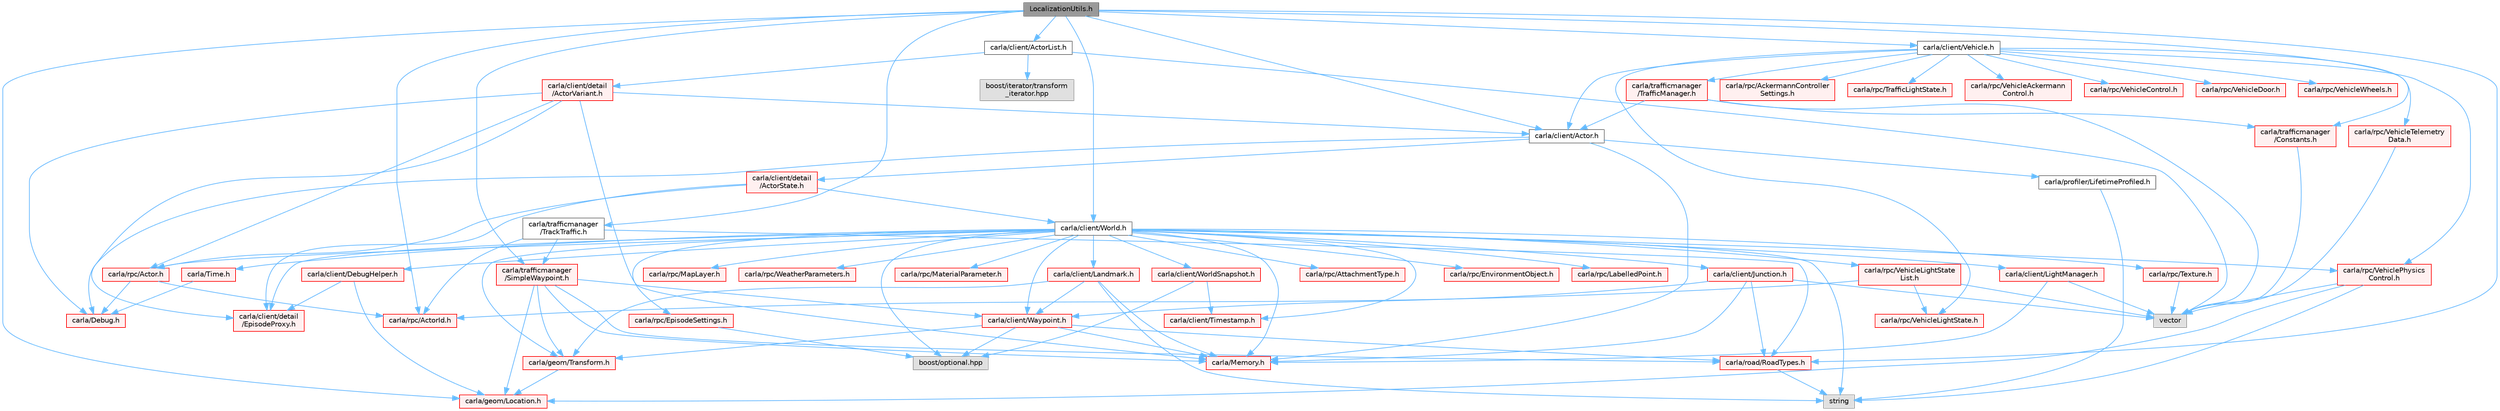 digraph "LocalizationUtils.h"
{
 // INTERACTIVE_SVG=YES
 // LATEX_PDF_SIZE
  bgcolor="transparent";
  edge [fontname=Helvetica,fontsize=10,labelfontname=Helvetica,labelfontsize=10];
  node [fontname=Helvetica,fontsize=10,shape=box,height=0.2,width=0.4];
  Node1 [id="Node000001",label="LocalizationUtils.h",height=0.2,width=0.4,color="gray40", fillcolor="grey60", style="filled", fontcolor="black",tooltip=" "];
  Node1 -> Node2 [id="edge1_Node000001_Node000002",color="steelblue1",style="solid",tooltip=" "];
  Node2 [id="Node000002",label="carla/client/Actor.h",height=0.2,width=0.4,color="grey40", fillcolor="white", style="filled",URL="$da/d48/client_2Actor_8h.html",tooltip=" "];
  Node2 -> Node3 [id="edge2_Node000002_Node000003",color="steelblue1",style="solid",tooltip=" "];
  Node3 [id="Node000003",label="carla/Debug.h",height=0.2,width=0.4,color="red", fillcolor="#FFF0F0", style="filled",URL="$d4/deb/Debug_8h.html",tooltip=" "];
  Node2 -> Node7 [id="edge3_Node000002_Node000007",color="steelblue1",style="solid",tooltip=" "];
  Node7 [id="Node000007",label="carla/Memory.h",height=0.2,width=0.4,color="red", fillcolor="#FFF0F0", style="filled",URL="$de/d5c/Memory_8h.html",tooltip=" "];
  Node2 -> Node12 [id="edge4_Node000002_Node000012",color="steelblue1",style="solid",tooltip=" "];
  Node12 [id="Node000012",label="carla/client/detail\l/ActorState.h",height=0.2,width=0.4,color="red", fillcolor="#FFF0F0", style="filled",URL="$d4/d22/client_2detail_2ActorState_8h.html",tooltip=" "];
  Node12 -> Node14 [id="edge5_Node000012_Node000014",color="steelblue1",style="solid",tooltip=" "];
  Node14 [id="Node000014",label="carla/client/World.h",height=0.2,width=0.4,color="grey40", fillcolor="white", style="filled",URL="$dd/d5b/World_8h.html",tooltip=" "];
  Node14 -> Node7 [id="edge6_Node000014_Node000007",color="steelblue1",style="solid",tooltip=" "];
  Node14 -> Node15 [id="edge7_Node000014_Node000015",color="steelblue1",style="solid",tooltip=" "];
  Node15 [id="Node000015",label="carla/Time.h",height=0.2,width=0.4,color="red", fillcolor="#FFF0F0", style="filled",URL="$d2/d33/Time_8h.html",tooltip=" "];
  Node15 -> Node3 [id="edge8_Node000015_Node000003",color="steelblue1",style="solid",tooltip=" "];
  Node14 -> Node18 [id="edge9_Node000014_Node000018",color="steelblue1",style="solid",tooltip=" "];
  Node18 [id="Node000018",label="carla/client/DebugHelper.h",height=0.2,width=0.4,color="red", fillcolor="#FFF0F0", style="filled",URL="$d1/dbe/DebugHelper_8h.html",tooltip=" "];
  Node18 -> Node19 [id="edge10_Node000018_Node000019",color="steelblue1",style="solid",tooltip=" "];
  Node19 [id="Node000019",label="carla/client/detail\l/EpisodeProxy.h",height=0.2,width=0.4,color="red", fillcolor="#FFF0F0", style="filled",URL="$dc/dc2/EpisodeProxy_8h.html",tooltip=" "];
  Node18 -> Node34 [id="edge11_Node000018_Node000034",color="steelblue1",style="solid",tooltip=" "];
  Node34 [id="Node000034",label="carla/geom/Location.h",height=0.2,width=0.4,color="red", fillcolor="#FFF0F0", style="filled",URL="$d9/d8b/geom_2Location_8h.html",tooltip=" "];
  Node14 -> Node57 [id="edge12_Node000014_Node000057",color="steelblue1",style="solid",tooltip=" "];
  Node57 [id="Node000057",label="carla/client/Landmark.h",height=0.2,width=0.4,color="red", fillcolor="#FFF0F0", style="filled",URL="$db/d18/Landmark_8h.html",tooltip=" "];
  Node57 -> Node7 [id="edge13_Node000057_Node000007",color="steelblue1",style="solid",tooltip=" "];
  Node57 -> Node58 [id="edge14_Node000057_Node000058",color="steelblue1",style="solid",tooltip=" "];
  Node58 [id="Node000058",label="carla/client/Waypoint.h",height=0.2,width=0.4,color="red", fillcolor="#FFF0F0", style="filled",URL="$d0/d47/client_2Waypoint_8h.html",tooltip=" "];
  Node58 -> Node7 [id="edge15_Node000058_Node000007",color="steelblue1",style="solid",tooltip=" "];
  Node58 -> Node33 [id="edge16_Node000058_Node000033",color="steelblue1",style="solid",tooltip=" "];
  Node33 [id="Node000033",label="carla/geom/Transform.h",height=0.2,width=0.4,color="red", fillcolor="#FFF0F0", style="filled",URL="$de/d17/geom_2Transform_8h.html",tooltip=" "];
  Node33 -> Node34 [id="edge17_Node000033_Node000034",color="steelblue1",style="solid",tooltip=" "];
  Node58 -> Node68 [id="edge18_Node000058_Node000068",color="steelblue1",style="solid",tooltip=" "];
  Node68 [id="Node000068",label="carla/road/RoadTypes.h",height=0.2,width=0.4,color="red", fillcolor="#FFF0F0", style="filled",URL="$d6/dbb/RoadTypes_8h.html",tooltip=" "];
  Node68 -> Node60 [id="edge19_Node000068_Node000060",color="steelblue1",style="solid",tooltip=" "];
  Node60 [id="Node000060",label="string",height=0.2,width=0.4,color="grey60", fillcolor="#E0E0E0", style="filled",tooltip=" "];
  Node58 -> Node81 [id="edge20_Node000058_Node000081",color="steelblue1",style="solid",tooltip=" "];
  Node81 [id="Node000081",label="boost/optional.hpp",height=0.2,width=0.4,color="grey60", fillcolor="#E0E0E0", style="filled",tooltip=" "];
  Node57 -> Node33 [id="edge21_Node000057_Node000033",color="steelblue1",style="solid",tooltip=" "];
  Node57 -> Node60 [id="edge22_Node000057_Node000060",color="steelblue1",style="solid",tooltip=" "];
  Node14 -> Node58 [id="edge23_Node000014_Node000058",color="steelblue1",style="solid",tooltip=" "];
  Node14 -> Node85 [id="edge24_Node000014_Node000085",color="steelblue1",style="solid",tooltip=" "];
  Node85 [id="Node000085",label="carla/client/Junction.h",height=0.2,width=0.4,color="red", fillcolor="#FFF0F0", style="filled",URL="$dd/d55/client_2Junction_8h.html",tooltip=" "];
  Node85 -> Node7 [id="edge25_Node000085_Node000007",color="steelblue1",style="solid",tooltip=" "];
  Node85 -> Node68 [id="edge26_Node000085_Node000068",color="steelblue1",style="solid",tooltip=" "];
  Node85 -> Node58 [id="edge27_Node000085_Node000058",color="steelblue1",style="solid",tooltip=" "];
  Node85 -> Node65 [id="edge28_Node000085_Node000065",color="steelblue1",style="solid",tooltip=" "];
  Node65 [id="Node000065",label="vector",height=0.2,width=0.4,color="grey60", fillcolor="#E0E0E0", style="filled",tooltip=" "];
  Node14 -> Node89 [id="edge29_Node000014_Node000089",color="steelblue1",style="solid",tooltip=" "];
  Node89 [id="Node000089",label="carla/client/LightManager.h",height=0.2,width=0.4,color="red", fillcolor="#FFF0F0", style="filled",URL="$dd/d9a/LightManager_8h.html",tooltip=" "];
  Node89 -> Node65 [id="edge30_Node000089_Node000065",color="steelblue1",style="solid",tooltip=" "];
  Node89 -> Node7 [id="edge31_Node000089_Node000007",color="steelblue1",style="solid",tooltip=" "];
  Node14 -> Node96 [id="edge32_Node000014_Node000096",color="steelblue1",style="solid",tooltip=" "];
  Node96 [id="Node000096",label="carla/client/Timestamp.h",height=0.2,width=0.4,color="red", fillcolor="#FFF0F0", style="filled",URL="$d7/d66/Timestamp_8h.html",tooltip=" "];
  Node14 -> Node97 [id="edge33_Node000014_Node000097",color="steelblue1",style="solid",tooltip=" "];
  Node97 [id="Node000097",label="carla/client/WorldSnapshot.h",height=0.2,width=0.4,color="red", fillcolor="#FFF0F0", style="filled",URL="$df/d11/WorldSnapshot_8h.html",tooltip=" "];
  Node97 -> Node96 [id="edge34_Node000097_Node000096",color="steelblue1",style="solid",tooltip=" "];
  Node97 -> Node81 [id="edge35_Node000097_Node000081",color="steelblue1",style="solid",tooltip=" "];
  Node14 -> Node19 [id="edge36_Node000014_Node000019",color="steelblue1",style="solid",tooltip=" "];
  Node14 -> Node33 [id="edge37_Node000014_Node000033",color="steelblue1",style="solid",tooltip=" "];
  Node14 -> Node126 [id="edge38_Node000014_Node000126",color="steelblue1",style="solid",tooltip=" "];
  Node126 [id="Node000126",label="carla/rpc/Actor.h",height=0.2,width=0.4,color="red", fillcolor="#FFF0F0", style="filled",URL="$d8/d73/rpc_2Actor_8h.html",tooltip=" "];
  Node126 -> Node3 [id="edge39_Node000126_Node000003",color="steelblue1",style="solid",tooltip=" "];
  Node126 -> Node99 [id="edge40_Node000126_Node000099",color="steelblue1",style="solid",tooltip=" "];
  Node99 [id="Node000099",label="carla/rpc/ActorId.h",height=0.2,width=0.4,color="red", fillcolor="#FFF0F0", style="filled",URL="$d3/d89/ActorId_8h.html",tooltip=" "];
  Node14 -> Node144 [id="edge41_Node000014_Node000144",color="steelblue1",style="solid",tooltip=" "];
  Node144 [id="Node000144",label="carla/rpc/AttachmentType.h",height=0.2,width=0.4,color="red", fillcolor="#FFF0F0", style="filled",URL="$d9/df7/AttachmentType_8h.html",tooltip=" "];
  Node14 -> Node145 [id="edge42_Node000014_Node000145",color="steelblue1",style="solid",tooltip=" "];
  Node145 [id="Node000145",label="carla/rpc/EpisodeSettings.h",height=0.2,width=0.4,color="red", fillcolor="#FFF0F0", style="filled",URL="$db/df7/LibCarla_2source_2carla_2rpc_2EpisodeSettings_8h.html",tooltip=" "];
  Node145 -> Node81 [id="edge43_Node000145_Node000081",color="steelblue1",style="solid",tooltip=" "];
  Node14 -> Node150 [id="edge44_Node000014_Node000150",color="steelblue1",style="solid",tooltip=" "];
  Node150 [id="Node000150",label="carla/rpc/EnvironmentObject.h",height=0.2,width=0.4,color="red", fillcolor="#FFF0F0", style="filled",URL="$de/d10/LibCarla_2source_2carla_2rpc_2EnvironmentObject_8h.html",tooltip=" "];
  Node14 -> Node152 [id="edge45_Node000014_Node000152",color="steelblue1",style="solid",tooltip=" "];
  Node152 [id="Node000152",label="carla/rpc/LabelledPoint.h",height=0.2,width=0.4,color="red", fillcolor="#FFF0F0", style="filled",URL="$d2/dd4/LabelledPoint_8h.html",tooltip=" "];
  Node14 -> Node154 [id="edge46_Node000014_Node000154",color="steelblue1",style="solid",tooltip=" "];
  Node154 [id="Node000154",label="carla/rpc/MapLayer.h",height=0.2,width=0.4,color="red", fillcolor="#FFF0F0", style="filled",URL="$d0/dc2/MapLayer_8h.html",tooltip=" "];
  Node14 -> Node155 [id="edge47_Node000014_Node000155",color="steelblue1",style="solid",tooltip=" "];
  Node155 [id="Node000155",label="carla/rpc/VehiclePhysics\lControl.h",height=0.2,width=0.4,color="red", fillcolor="#FFF0F0", style="filled",URL="$d1/d8e/LibCarla_2source_2carla_2rpc_2VehiclePhysicsControl_8h.html",tooltip=" "];
  Node155 -> Node34 [id="edge48_Node000155_Node000034",color="steelblue1",style="solid",tooltip=" "];
  Node155 -> Node60 [id="edge49_Node000155_Node000060",color="steelblue1",style="solid",tooltip=" "];
  Node155 -> Node65 [id="edge50_Node000155_Node000065",color="steelblue1",style="solid",tooltip=" "];
  Node14 -> Node162 [id="edge51_Node000014_Node000162",color="steelblue1",style="solid",tooltip=" "];
  Node162 [id="Node000162",label="carla/rpc/WeatherParameters.h",height=0.2,width=0.4,color="red", fillcolor="#FFF0F0", style="filled",URL="$da/d0c/LibCarla_2source_2carla_2rpc_2WeatherParameters_8h.html",tooltip=" "];
  Node14 -> Node165 [id="edge52_Node000014_Node000165",color="steelblue1",style="solid",tooltip=" "];
  Node165 [id="Node000165",label="carla/rpc/VehicleLightState\lList.h",height=0.2,width=0.4,color="red", fillcolor="#FFF0F0", style="filled",URL="$d8/d09/VehicleLightStateList_8h.html",tooltip=" "];
  Node165 -> Node99 [id="edge53_Node000165_Node000099",color="steelblue1",style="solid",tooltip=" "];
  Node165 -> Node166 [id="edge54_Node000165_Node000166",color="steelblue1",style="solid",tooltip=" "];
  Node166 [id="Node000166",label="carla/rpc/VehicleLightState.h",height=0.2,width=0.4,color="red", fillcolor="#FFF0F0", style="filled",URL="$d8/d64/LibCarla_2source_2carla_2rpc_2VehicleLightState_8h.html",tooltip=" "];
  Node165 -> Node65 [id="edge55_Node000165_Node000065",color="steelblue1",style="solid",tooltip=" "];
  Node14 -> Node169 [id="edge56_Node000014_Node000169",color="steelblue1",style="solid",tooltip=" "];
  Node169 [id="Node000169",label="carla/rpc/Texture.h",height=0.2,width=0.4,color="red", fillcolor="#FFF0F0", style="filled",URL="$d9/dbf/Texture_8h.html",tooltip=" "];
  Node169 -> Node65 [id="edge57_Node000169_Node000065",color="steelblue1",style="solid",tooltip=" "];
  Node14 -> Node170 [id="edge58_Node000014_Node000170",color="steelblue1",style="solid",tooltip=" "];
  Node170 [id="Node000170",label="carla/rpc/MaterialParameter.h",height=0.2,width=0.4,color="red", fillcolor="#FFF0F0", style="filled",URL="$d7/d10/MaterialParameter_8h.html",tooltip=" "];
  Node14 -> Node60 [id="edge59_Node000014_Node000060",color="steelblue1",style="solid",tooltip=" "];
  Node14 -> Node81 [id="edge60_Node000014_Node000081",color="steelblue1",style="solid",tooltip=" "];
  Node12 -> Node19 [id="edge61_Node000012_Node000019",color="steelblue1",style="solid",tooltip=" "];
  Node12 -> Node126 [id="edge62_Node000012_Node000126",color="steelblue1",style="solid",tooltip=" "];
  Node2 -> Node173 [id="edge63_Node000002_Node000173",color="steelblue1",style="solid",tooltip=" "];
  Node173 [id="Node000173",label="carla/profiler/LifetimeProfiled.h",height=0.2,width=0.4,color="grey40", fillcolor="white", style="filled",URL="$d9/dc4/LifetimeProfiled_8h.html",tooltip=" "];
  Node173 -> Node60 [id="edge64_Node000173_Node000060",color="steelblue1",style="solid",tooltip=" "];
  Node1 -> Node174 [id="edge65_Node000001_Node000174",color="steelblue1",style="solid",tooltip=" "];
  Node174 [id="Node000174",label="carla/client/ActorList.h",height=0.2,width=0.4,color="grey40", fillcolor="white", style="filled",URL="$db/de8/ActorList_8h.html",tooltip=" "];
  Node174 -> Node175 [id="edge66_Node000174_Node000175",color="steelblue1",style="solid",tooltip=" "];
  Node175 [id="Node000175",label="carla/client/detail\l/ActorVariant.h",height=0.2,width=0.4,color="red", fillcolor="#FFF0F0", style="filled",URL="$d9/d0d/ActorVariant_8h.html",tooltip=" "];
  Node175 -> Node3 [id="edge67_Node000175_Node000003",color="steelblue1",style="solid",tooltip=" "];
  Node175 -> Node7 [id="edge68_Node000175_Node000007",color="steelblue1",style="solid",tooltip=" "];
  Node175 -> Node2 [id="edge69_Node000175_Node000002",color="steelblue1",style="solid",tooltip=" "];
  Node175 -> Node19 [id="edge70_Node000175_Node000019",color="steelblue1",style="solid",tooltip=" "];
  Node175 -> Node126 [id="edge71_Node000175_Node000126",color="steelblue1",style="solid",tooltip=" "];
  Node174 -> Node112 [id="edge72_Node000174_Node000112",color="steelblue1",style="solid",tooltip=" "];
  Node112 [id="Node000112",label="boost/iterator/transform\l_iterator.hpp",height=0.2,width=0.4,color="grey60", fillcolor="#E0E0E0", style="filled",tooltip=" "];
  Node174 -> Node65 [id="edge73_Node000174_Node000065",color="steelblue1",style="solid",tooltip=" "];
  Node1 -> Node176 [id="edge74_Node000001_Node000176",color="steelblue1",style="solid",tooltip=" "];
  Node176 [id="Node000176",label="carla/client/Vehicle.h",height=0.2,width=0.4,color="grey40", fillcolor="white", style="filled",URL="$d9/d18/Vehicle_8h.html",tooltip=" "];
  Node176 -> Node2 [id="edge75_Node000176_Node000002",color="steelblue1",style="solid",tooltip=" "];
  Node176 -> Node177 [id="edge76_Node000176_Node000177",color="steelblue1",style="solid",tooltip=" "];
  Node177 [id="Node000177",label="carla/rpc/AckermannController\lSettings.h",height=0.2,width=0.4,color="red", fillcolor="#FFF0F0", style="filled",URL="$d0/d10/LibCarla_2source_2carla_2rpc_2AckermannControllerSettings_8h.html",tooltip=" "];
  Node176 -> Node103 [id="edge77_Node000176_Node000103",color="steelblue1",style="solid",tooltip=" "];
  Node103 [id="Node000103",label="carla/rpc/TrafficLightState.h",height=0.2,width=0.4,color="red", fillcolor="#FFF0F0", style="filled",URL="$d1/d16/LibCarla_2source_2carla_2rpc_2TrafficLightState_8h.html",tooltip=" "];
  Node176 -> Node180 [id="edge78_Node000176_Node000180",color="steelblue1",style="solid",tooltip=" "];
  Node180 [id="Node000180",label="carla/rpc/VehicleAckermann\lControl.h",height=0.2,width=0.4,color="red", fillcolor="#FFF0F0", style="filled",URL="$dc/def/LibCarla_2source_2carla_2rpc_2VehicleAckermannControl_8h.html",tooltip=" "];
  Node176 -> Node104 [id="edge79_Node000176_Node000104",color="steelblue1",style="solid",tooltip=" "];
  Node104 [id="Node000104",label="carla/rpc/VehicleControl.h",height=0.2,width=0.4,color="red", fillcolor="#FFF0F0", style="filled",URL="$dd/d28/LibCarla_2source_2carla_2rpc_2VehicleControl_8h.html",tooltip=" "];
  Node176 -> Node183 [id="edge80_Node000176_Node000183",color="steelblue1",style="solid",tooltip=" "];
  Node183 [id="Node000183",label="carla/rpc/VehicleDoor.h",height=0.2,width=0.4,color="red", fillcolor="#FFF0F0", style="filled",URL="$da/dc3/VehicleDoor_8h.html",tooltip=" "];
  Node176 -> Node166 [id="edge81_Node000176_Node000166",color="steelblue1",style="solid",tooltip=" "];
  Node176 -> Node155 [id="edge82_Node000176_Node000155",color="steelblue1",style="solid",tooltip=" "];
  Node176 -> Node184 [id="edge83_Node000176_Node000184",color="steelblue1",style="solid",tooltip=" "];
  Node184 [id="Node000184",label="carla/rpc/VehicleTelemetry\lData.h",height=0.2,width=0.4,color="red", fillcolor="#FFF0F0", style="filled",URL="$d3/d90/LibCarla_2source_2carla_2rpc_2VehicleTelemetryData_8h.html",tooltip=" "];
  Node184 -> Node65 [id="edge84_Node000184_Node000065",color="steelblue1",style="solid",tooltip=" "];
  Node176 -> Node186 [id="edge85_Node000176_Node000186",color="steelblue1",style="solid",tooltip=" "];
  Node186 [id="Node000186",label="carla/rpc/VehicleWheels.h",height=0.2,width=0.4,color="red", fillcolor="#FFF0F0", style="filled",URL="$d2/d02/VehicleWheels_8h.html",tooltip=" "];
  Node176 -> Node187 [id="edge86_Node000176_Node000187",color="steelblue1",style="solid",tooltip=" "];
  Node187 [id="Node000187",label="carla/trafficmanager\l/TrafficManager.h",height=0.2,width=0.4,color="red", fillcolor="#FFF0F0", style="filled",URL="$da/dfd/TrafficManager_8h.html",tooltip=" "];
  Node187 -> Node65 [id="edge87_Node000187_Node000065",color="steelblue1",style="solid",tooltip=" "];
  Node187 -> Node2 [id="edge88_Node000187_Node000002",color="steelblue1",style="solid",tooltip=" "];
  Node187 -> Node188 [id="edge89_Node000187_Node000188",color="steelblue1",style="solid",tooltip=" "];
  Node188 [id="Node000188",label="carla/trafficmanager\l/Constants.h",height=0.2,width=0.4,color="red", fillcolor="#FFF0F0", style="filled",URL="$d1/d45/Constants_8h.html",tooltip=" "];
  Node188 -> Node65 [id="edge90_Node000188_Node000065",color="steelblue1",style="solid",tooltip=" "];
  Node1 -> Node14 [id="edge91_Node000001_Node000014",color="steelblue1",style="solid",tooltip=" "];
  Node1 -> Node34 [id="edge92_Node000001_Node000034",color="steelblue1",style="solid",tooltip=" "];
  Node1 -> Node68 [id="edge93_Node000001_Node000068",color="steelblue1",style="solid",tooltip=" "];
  Node1 -> Node99 [id="edge94_Node000001_Node000099",color="steelblue1",style="solid",tooltip=" "];
  Node1 -> Node188 [id="edge95_Node000001_Node000188",color="steelblue1",style="solid",tooltip=" "];
  Node1 -> Node191 [id="edge96_Node000001_Node000191",color="steelblue1",style="solid",tooltip=" "];
  Node191 [id="Node000191",label="carla/trafficmanager\l/SimpleWaypoint.h",height=0.2,width=0.4,color="red", fillcolor="#FFF0F0", style="filled",URL="$d7/dd3/SimpleWaypoint_8h.html",tooltip=" "];
  Node191 -> Node58 [id="edge97_Node000191_Node000058",color="steelblue1",style="solid",tooltip=" "];
  Node191 -> Node34 [id="edge98_Node000191_Node000034",color="steelblue1",style="solid",tooltip=" "];
  Node191 -> Node33 [id="edge99_Node000191_Node000033",color="steelblue1",style="solid",tooltip=" "];
  Node191 -> Node7 [id="edge100_Node000191_Node000007",color="steelblue1",style="solid",tooltip=" "];
  Node191 -> Node68 [id="edge101_Node000191_Node000068",color="steelblue1",style="solid",tooltip=" "];
  Node1 -> Node193 [id="edge102_Node000001_Node000193",color="steelblue1",style="solid",tooltip=" "];
  Node193 [id="Node000193",label="carla/trafficmanager\l/TrackTraffic.h",height=0.2,width=0.4,color="grey40", fillcolor="white", style="filled",URL="$db/d67/TrackTraffic_8h.html",tooltip=" "];
  Node193 -> Node68 [id="edge103_Node000193_Node000068",color="steelblue1",style="solid",tooltip=" "];
  Node193 -> Node99 [id="edge104_Node000193_Node000099",color="steelblue1",style="solid",tooltip=" "];
  Node193 -> Node191 [id="edge105_Node000193_Node000191",color="steelblue1",style="solid",tooltip=" "];
}
